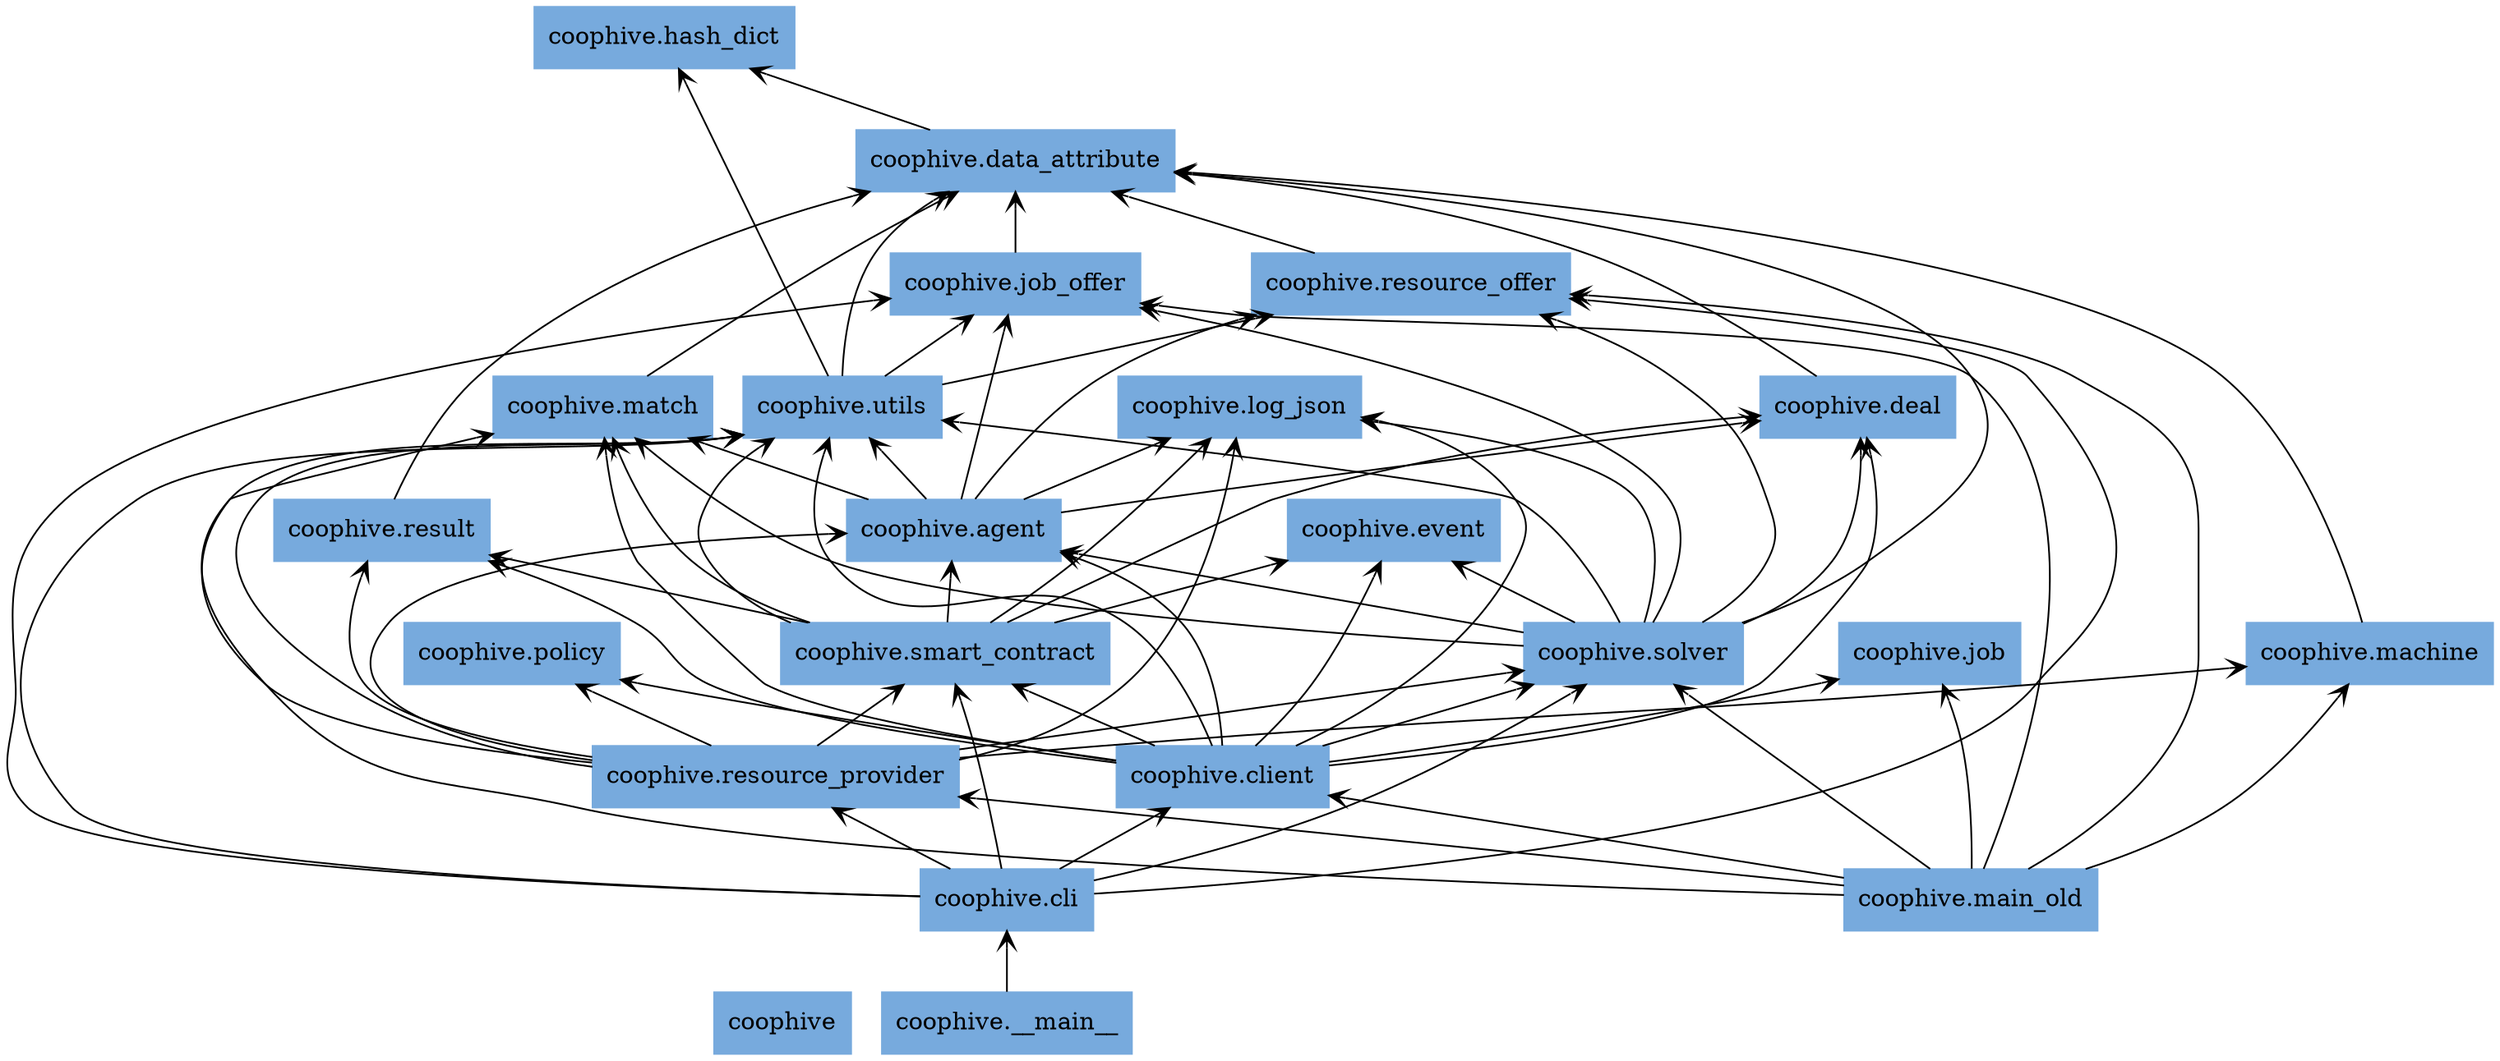 digraph "packages_coophive" {
rankdir=BT
charset="utf-8"
"coophive" [color="#77AADD", label=<coophive>, shape="box", style="filled"];
"coophive.__main__" [color="#77AADD", label=<coophive.__main__>, shape="box", style="filled"];
"coophive.agent" [color="#77AADD", label=<coophive.agent>, shape="box", style="filled"];
"coophive.cli" [color="#77AADD", label=<coophive.cli>, shape="box", style="filled"];
"coophive.client" [color="#77AADD", label=<coophive.client>, shape="box", style="filled"];
"coophive.data_attribute" [color="#77AADD", label=<coophive.data_attribute>, shape="box", style="filled"];
"coophive.deal" [color="#77AADD", label=<coophive.deal>, shape="box", style="filled"];
"coophive.event" [color="#77AADD", label=<coophive.event>, shape="box", style="filled"];
"coophive.hash_dict" [color="#77AADD", label=<coophive.hash_dict>, shape="box", style="filled"];
"coophive.job" [color="#77AADD", label=<coophive.job>, shape="box", style="filled"];
"coophive.job_offer" [color="#77AADD", label=<coophive.job_offer>, shape="box", style="filled"];
"coophive.log_json" [color="#77AADD", label=<coophive.log_json>, shape="box", style="filled"];
"coophive.machine" [color="#77AADD", label=<coophive.machine>, shape="box", style="filled"];
"coophive.main_old" [color="#77AADD", label=<coophive.main_old>, shape="box", style="filled"];
"coophive.match" [color="#77AADD", label=<coophive.match>, shape="box", style="filled"];
"coophive.policy" [color="#77AADD", label=<coophive.policy>, shape="box", style="filled"];
"coophive.resource_offer" [color="#77AADD", label=<coophive.resource_offer>, shape="box", style="filled"];
"coophive.resource_provider" [color="#77AADD", label=<coophive.resource_provider>, shape="box", style="filled"];
"coophive.result" [color="#77AADD", label=<coophive.result>, shape="box", style="filled"];
"coophive.smart_contract" [color="#77AADD", label=<coophive.smart_contract>, shape="box", style="filled"];
"coophive.solver" [color="#77AADD", label=<coophive.solver>, shape="box", style="filled"];
"coophive.utils" [color="#77AADD", label=<coophive.utils>, shape="box", style="filled"];
"coophive.__main__" -> "coophive.cli" [arrowhead="open", arrowtail="none"];
"coophive.agent" -> "coophive.deal" [arrowhead="open", arrowtail="none"];
"coophive.agent" -> "coophive.job_offer" [arrowhead="open", arrowtail="none"];
"coophive.agent" -> "coophive.log_json" [arrowhead="open", arrowtail="none"];
"coophive.agent" -> "coophive.match" [arrowhead="open", arrowtail="none"];
"coophive.agent" -> "coophive.resource_offer" [arrowhead="open", arrowtail="none"];
"coophive.agent" -> "coophive.utils" [arrowhead="open", arrowtail="none"];
"coophive.cli" -> "coophive.client" [arrowhead="open", arrowtail="none"];
"coophive.cli" -> "coophive.job_offer" [arrowhead="open", arrowtail="none"];
"coophive.cli" -> "coophive.resource_offer" [arrowhead="open", arrowtail="none"];
"coophive.cli" -> "coophive.resource_provider" [arrowhead="open", arrowtail="none"];
"coophive.cli" -> "coophive.smart_contract" [arrowhead="open", arrowtail="none"];
"coophive.cli" -> "coophive.solver" [arrowhead="open", arrowtail="none"];
"coophive.cli" -> "coophive.utils" [arrowhead="open", arrowtail="none"];
"coophive.client" -> "coophive.agent" [arrowhead="open", arrowtail="none"];
"coophive.client" -> "coophive.deal" [arrowhead="open", arrowtail="none"];
"coophive.client" -> "coophive.event" [arrowhead="open", arrowtail="none"];
"coophive.client" -> "coophive.job" [arrowhead="open", arrowtail="none"];
"coophive.client" -> "coophive.log_json" [arrowhead="open", arrowtail="none"];
"coophive.client" -> "coophive.match" [arrowhead="open", arrowtail="none"];
"coophive.client" -> "coophive.policy" [arrowhead="open", arrowtail="none"];
"coophive.client" -> "coophive.result" [arrowhead="open", arrowtail="none"];
"coophive.client" -> "coophive.smart_contract" [arrowhead="open", arrowtail="none"];
"coophive.client" -> "coophive.solver" [arrowhead="open", arrowtail="none"];
"coophive.client" -> "coophive.utils" [arrowhead="open", arrowtail="none"];
"coophive.data_attribute" -> "coophive.hash_dict" [arrowhead="open", arrowtail="none"];
"coophive.deal" -> "coophive.data_attribute" [arrowhead="open", arrowtail="none"];
"coophive.job_offer" -> "coophive.data_attribute" [arrowhead="open", arrowtail="none"];
"coophive.machine" -> "coophive.data_attribute" [arrowhead="open", arrowtail="none"];
"coophive.main_old" -> "coophive.client" [arrowhead="open", arrowtail="none"];
"coophive.main_old" -> "coophive.job" [arrowhead="open", arrowtail="none"];
"coophive.main_old" -> "coophive.job_offer" [arrowhead="open", arrowtail="none"];
"coophive.main_old" -> "coophive.machine" [arrowhead="open", arrowtail="none"];
"coophive.main_old" -> "coophive.resource_offer" [arrowhead="open", arrowtail="none"];
"coophive.main_old" -> "coophive.resource_provider" [arrowhead="open", arrowtail="none"];
"coophive.main_old" -> "coophive.solver" [arrowhead="open", arrowtail="none"];
"coophive.main_old" -> "coophive.utils" [arrowhead="open", arrowtail="none"];
"coophive.match" -> "coophive.data_attribute" [arrowhead="open", arrowtail="none"];
"coophive.resource_offer" -> "coophive.data_attribute" [arrowhead="open", arrowtail="none"];
"coophive.resource_provider" -> "coophive.agent" [arrowhead="open", arrowtail="none"];
"coophive.resource_provider" -> "coophive.log_json" [arrowhead="open", arrowtail="none"];
"coophive.resource_provider" -> "coophive.machine" [arrowhead="open", arrowtail="none"];
"coophive.resource_provider" -> "coophive.match" [arrowhead="open", arrowtail="none"];
"coophive.resource_provider" -> "coophive.policy" [arrowhead="open", arrowtail="none"];
"coophive.resource_provider" -> "coophive.result" [arrowhead="open", arrowtail="none"];
"coophive.resource_provider" -> "coophive.smart_contract" [arrowhead="open", arrowtail="none"];
"coophive.resource_provider" -> "coophive.solver" [arrowhead="open", arrowtail="none"];
"coophive.resource_provider" -> "coophive.utils" [arrowhead="open", arrowtail="none"];
"coophive.result" -> "coophive.data_attribute" [arrowhead="open", arrowtail="none"];
"coophive.smart_contract" -> "coophive.agent" [arrowhead="open", arrowtail="none"];
"coophive.smart_contract" -> "coophive.deal" [arrowhead="open", arrowtail="none"];
"coophive.smart_contract" -> "coophive.event" [arrowhead="open", arrowtail="none"];
"coophive.smart_contract" -> "coophive.log_json" [arrowhead="open", arrowtail="none"];
"coophive.smart_contract" -> "coophive.match" [arrowhead="open", arrowtail="none"];
"coophive.smart_contract" -> "coophive.result" [arrowhead="open", arrowtail="none"];
"coophive.smart_contract" -> "coophive.utils" [arrowhead="open", arrowtail="none"];
"coophive.solver" -> "coophive.agent" [arrowhead="open", arrowtail="none"];
"coophive.solver" -> "coophive.data_attribute" [arrowhead="open", arrowtail="none"];
"coophive.solver" -> "coophive.deal" [arrowhead="open", arrowtail="none"];
"coophive.solver" -> "coophive.event" [arrowhead="open", arrowtail="none"];
"coophive.solver" -> "coophive.job_offer" [arrowhead="open", arrowtail="none"];
"coophive.solver" -> "coophive.log_json" [arrowhead="open", arrowtail="none"];
"coophive.solver" -> "coophive.match" [arrowhead="open", arrowtail="none"];
"coophive.solver" -> "coophive.resource_offer" [arrowhead="open", arrowtail="none"];
"coophive.solver" -> "coophive.utils" [arrowhead="open", arrowtail="none"];
"coophive.utils" -> "coophive.data_attribute" [arrowhead="open", arrowtail="none"];
"coophive.utils" -> "coophive.hash_dict" [arrowhead="open", arrowtail="none"];
"coophive.utils" -> "coophive.job_offer" [arrowhead="open", arrowtail="none"];
"coophive.utils" -> "coophive.resource_offer" [arrowhead="open", arrowtail="none"];
}
